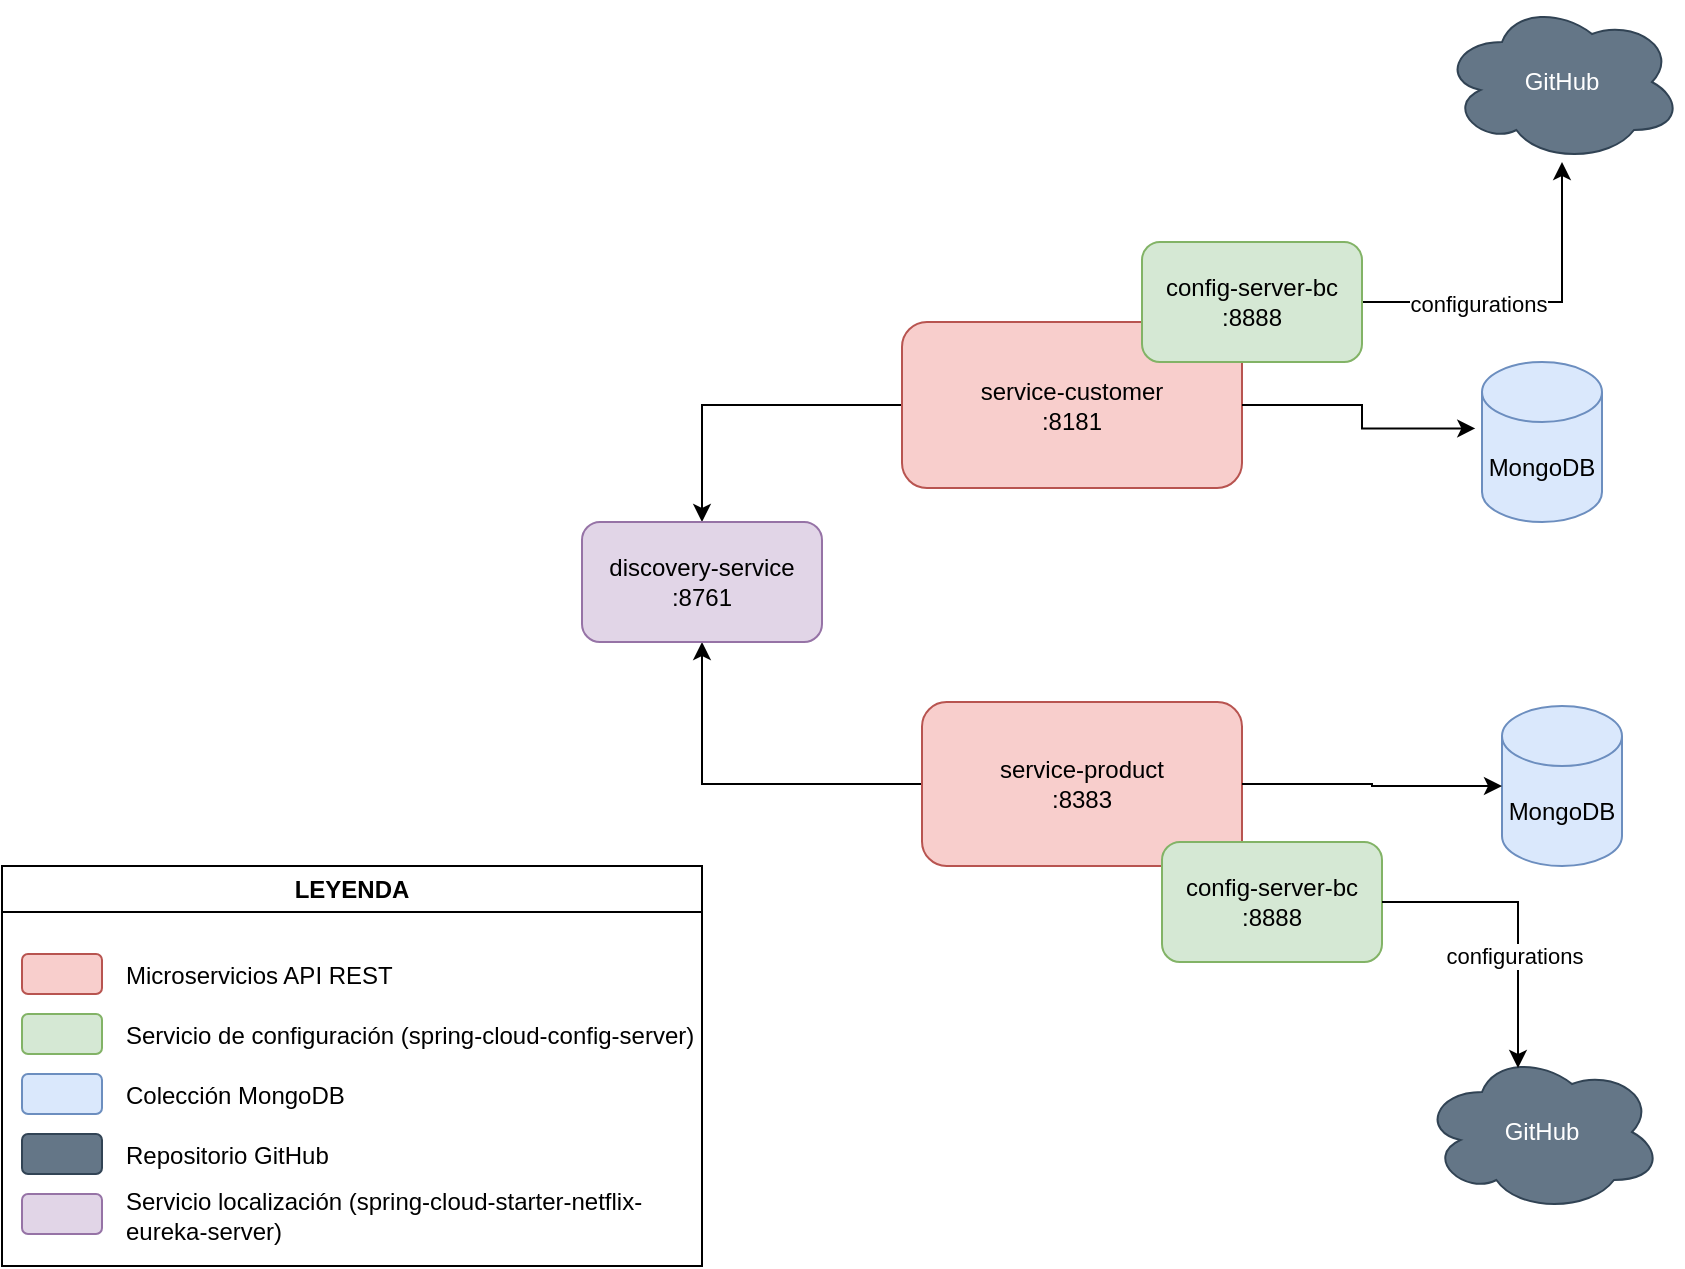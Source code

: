 <mxfile version="26.2.2" pages="3">
  <diagram id="NvjmD33tDzZ0oH_J858b" name="Solution">
    <mxGraphModel dx="2255" dy="840" grid="1" gridSize="10" guides="1" tooltips="1" connect="1" arrows="1" fold="1" page="1" pageScale="1" pageWidth="827" pageHeight="1169" math="0" shadow="0">
      <root>
        <mxCell id="0" />
        <mxCell id="1" parent="0" />
        <mxCell id="EGghJuv-b2jkYaArtv-v-29" style="edgeStyle=orthogonalEdgeStyle;rounded=0;orthogonalLoop=1;jettySize=auto;html=1;entryX=0.5;entryY=0;entryDx=0;entryDy=0;" parent="1" source="EGghJuv-b2jkYaArtv-v-1" target="EGghJuv-b2jkYaArtv-v-25" edge="1">
          <mxGeometry relative="1" as="geometry" />
        </mxCell>
        <mxCell id="EGghJuv-b2jkYaArtv-v-1" value="service-customer&lt;div&gt;:8181&lt;/div&gt;" style="rounded=1;whiteSpace=wrap;html=1;fillColor=#f8cecc;strokeColor=#b85450;" parent="1" vertex="1">
          <mxGeometry x="390" y="180" width="170" height="83" as="geometry" />
        </mxCell>
        <mxCell id="EGghJuv-b2jkYaArtv-v-30" style="edgeStyle=orthogonalEdgeStyle;rounded=0;orthogonalLoop=1;jettySize=auto;html=1;entryX=0.5;entryY=1;entryDx=0;entryDy=0;" parent="1" source="EGghJuv-b2jkYaArtv-v-2" target="EGghJuv-b2jkYaArtv-v-25" edge="1">
          <mxGeometry relative="1" as="geometry" />
        </mxCell>
        <mxCell id="EGghJuv-b2jkYaArtv-v-2" value="service-product&lt;div&gt;:8383&lt;/div&gt;" style="rounded=1;whiteSpace=wrap;html=1;fillColor=#f8cecc;strokeColor=#b85450;" parent="1" vertex="1">
          <mxGeometry x="400" y="370" width="160" height="82" as="geometry" />
        </mxCell>
        <mxCell id="EGghJuv-b2jkYaArtv-v-36" style="edgeStyle=orthogonalEdgeStyle;rounded=0;orthogonalLoop=1;jettySize=auto;html=1;" parent="1" source="EGghJuv-b2jkYaArtv-v-4" target="EGghJuv-b2jkYaArtv-v-10" edge="1">
          <mxGeometry relative="1" as="geometry" />
        </mxCell>
        <mxCell id="EGghJuv-b2jkYaArtv-v-37" value="configurations" style="edgeLabel;html=1;align=center;verticalAlign=middle;resizable=0;points=[];" parent="EGghJuv-b2jkYaArtv-v-36" vertex="1" connectable="0">
          <mxGeometry x="-0.315" y="-1" relative="1" as="geometry">
            <mxPoint as="offset" />
          </mxGeometry>
        </mxCell>
        <mxCell id="EGghJuv-b2jkYaArtv-v-4" value="config-server-bc&lt;div&gt;:8888&lt;/div&gt;" style="rounded=1;whiteSpace=wrap;html=1;fillColor=#d5e8d4;strokeColor=#82b366;" parent="1" vertex="1">
          <mxGeometry x="510" y="140" width="110" height="60" as="geometry" />
        </mxCell>
        <mxCell id="EGghJuv-b2jkYaArtv-v-10" value="GitHub" style="ellipse;shape=cloud;whiteSpace=wrap;html=1;fillColor=#647687;fontColor=#ffffff;strokeColor=#314354;" parent="1" vertex="1">
          <mxGeometry x="660" y="20" width="120" height="80" as="geometry" />
        </mxCell>
        <mxCell id="EGghJuv-b2jkYaArtv-v-25" value="discovery-service&lt;div&gt;:8761&lt;/div&gt;" style="rounded=1;whiteSpace=wrap;html=1;fillColor=#e1d5e7;strokeColor=#9673a6;" parent="1" vertex="1">
          <mxGeometry x="230" y="280" width="120" height="60" as="geometry" />
        </mxCell>
        <mxCell id="EGghJuv-b2jkYaArtv-v-31" value="MongoDB" style="shape=cylinder3;whiteSpace=wrap;html=1;boundedLbl=1;backgroundOutline=1;size=15;fillColor=#dae8fc;strokeColor=#6c8ebf;" parent="1" vertex="1">
          <mxGeometry x="680" y="200" width="60" height="80" as="geometry" />
        </mxCell>
        <mxCell id="EGghJuv-b2jkYaArtv-v-32" style="edgeStyle=orthogonalEdgeStyle;rounded=0;orthogonalLoop=1;jettySize=auto;html=1;entryX=-0.056;entryY=0.415;entryDx=0;entryDy=0;entryPerimeter=0;" parent="1" source="EGghJuv-b2jkYaArtv-v-1" target="EGghJuv-b2jkYaArtv-v-31" edge="1">
          <mxGeometry relative="1" as="geometry" />
        </mxCell>
        <mxCell id="EGghJuv-b2jkYaArtv-v-33" value="MongoDB" style="shape=cylinder3;whiteSpace=wrap;html=1;boundedLbl=1;backgroundOutline=1;size=15;fillColor=#dae8fc;strokeColor=#6c8ebf;" parent="1" vertex="1">
          <mxGeometry x="690" y="372" width="60" height="80" as="geometry" />
        </mxCell>
        <mxCell id="EGghJuv-b2jkYaArtv-v-34" style="edgeStyle=orthogonalEdgeStyle;rounded=0;orthogonalLoop=1;jettySize=auto;html=1;entryX=0;entryY=0.5;entryDx=0;entryDy=0;entryPerimeter=0;" parent="1" source="EGghJuv-b2jkYaArtv-v-2" target="EGghJuv-b2jkYaArtv-v-33" edge="1">
          <mxGeometry relative="1" as="geometry" />
        </mxCell>
        <mxCell id="EGghJuv-b2jkYaArtv-v-35" value="config-server-bc&lt;div&gt;:8888&lt;/div&gt;" style="rounded=1;whiteSpace=wrap;html=1;fillColor=#d5e8d4;strokeColor=#82b366;" parent="1" vertex="1">
          <mxGeometry x="520" y="440" width="110" height="60" as="geometry" />
        </mxCell>
        <mxCell id="EGghJuv-b2jkYaArtv-v-38" value="GitHub" style="ellipse;shape=cloud;whiteSpace=wrap;html=1;fillColor=#647687;fontColor=#ffffff;strokeColor=#314354;" parent="1" vertex="1">
          <mxGeometry x="650" y="545" width="120" height="80" as="geometry" />
        </mxCell>
        <mxCell id="EGghJuv-b2jkYaArtv-v-39" style="edgeStyle=orthogonalEdgeStyle;rounded=0;orthogonalLoop=1;jettySize=auto;html=1;entryX=0.4;entryY=0.1;entryDx=0;entryDy=0;entryPerimeter=0;" parent="1" source="EGghJuv-b2jkYaArtv-v-35" target="EGghJuv-b2jkYaArtv-v-38" edge="1">
          <mxGeometry relative="1" as="geometry" />
        </mxCell>
        <mxCell id="EGghJuv-b2jkYaArtv-v-40" value="configurations" style="edgeLabel;html=1;align=center;verticalAlign=middle;resizable=0;points=[];" parent="EGghJuv-b2jkYaArtv-v-39" vertex="1" connectable="0">
          <mxGeometry x="0.257" y="-2" relative="1" as="geometry">
            <mxPoint as="offset" />
          </mxGeometry>
        </mxCell>
        <mxCell id="EGghJuv-b2jkYaArtv-v-44" value="LEYENDA" style="swimlane;whiteSpace=wrap;html=1;" parent="1" vertex="1">
          <mxGeometry x="-60" y="452" width="350" height="200" as="geometry" />
        </mxCell>
        <mxCell id="EGghJuv-b2jkYaArtv-v-46" value="" style="rounded=1;whiteSpace=wrap;html=1;fillColor=#f8cecc;strokeColor=#b85450;" parent="EGghJuv-b2jkYaArtv-v-44" vertex="1">
          <mxGeometry x="10" y="44" width="40" height="20" as="geometry" />
        </mxCell>
        <mxCell id="EGghJuv-b2jkYaArtv-v-47" value="Microservicios API REST" style="text;html=1;align=left;verticalAlign=middle;whiteSpace=wrap;rounded=0;" parent="EGghJuv-b2jkYaArtv-v-44" vertex="1">
          <mxGeometry x="60" y="40" width="140" height="30" as="geometry" />
        </mxCell>
        <mxCell id="EGghJuv-b2jkYaArtv-v-48" value="" style="rounded=1;whiteSpace=wrap;html=1;fillColor=#d5e8d4;strokeColor=#82b366;" parent="EGghJuv-b2jkYaArtv-v-44" vertex="1">
          <mxGeometry x="10" y="74" width="40" height="20" as="geometry" />
        </mxCell>
        <mxCell id="EGghJuv-b2jkYaArtv-v-49" value="Servicio de configuración (spring-cloud-config-server)" style="text;html=1;align=left;verticalAlign=middle;whiteSpace=wrap;rounded=0;" parent="EGghJuv-b2jkYaArtv-v-44" vertex="1">
          <mxGeometry x="60" y="70" width="290" height="30" as="geometry" />
        </mxCell>
        <mxCell id="EGghJuv-b2jkYaArtv-v-53" value="" style="rounded=1;whiteSpace=wrap;html=1;fillColor=#dae8fc;strokeColor=#6c8ebf;" parent="EGghJuv-b2jkYaArtv-v-44" vertex="1">
          <mxGeometry x="10" y="104" width="40" height="20" as="geometry" />
        </mxCell>
        <mxCell id="EGghJuv-b2jkYaArtv-v-54" value="Colección MongoDB" style="text;html=1;align=left;verticalAlign=middle;whiteSpace=wrap;rounded=0;" parent="EGghJuv-b2jkYaArtv-v-44" vertex="1">
          <mxGeometry x="60" y="100" width="140" height="30" as="geometry" />
        </mxCell>
        <mxCell id="EGghJuv-b2jkYaArtv-v-58" value="" style="rounded=1;whiteSpace=wrap;html=1;fillColor=#647687;strokeColor=#314354;fontColor=#ffffff;" parent="EGghJuv-b2jkYaArtv-v-44" vertex="1">
          <mxGeometry x="10" y="134" width="40" height="20" as="geometry" />
        </mxCell>
        <mxCell id="EGghJuv-b2jkYaArtv-v-59" value="Repositorio GitHub" style="text;html=1;align=left;verticalAlign=middle;whiteSpace=wrap;rounded=0;" parent="EGghJuv-b2jkYaArtv-v-44" vertex="1">
          <mxGeometry x="60" y="130" width="140" height="30" as="geometry" />
        </mxCell>
        <mxCell id="EGghJuv-b2jkYaArtv-v-60" value="" style="rounded=1;whiteSpace=wrap;html=1;fillColor=#e1d5e7;strokeColor=#9673a6;" parent="EGghJuv-b2jkYaArtv-v-44" vertex="1">
          <mxGeometry x="10" y="164" width="40" height="20" as="geometry" />
        </mxCell>
        <mxCell id="EGghJuv-b2jkYaArtv-v-61" value="Servicio localización (spring-cloud-starter-netflix-eureka-server)" style="text;html=1;align=left;verticalAlign=middle;whiteSpace=wrap;rounded=0;" parent="EGghJuv-b2jkYaArtv-v-44" vertex="1">
          <mxGeometry x="60" y="160" width="290" height="30" as="geometry" />
        </mxCell>
      </root>
    </mxGraphModel>
  </diagram>
  <diagram id="J6Zt1OZbu22toseDx72a" name="service-customer">
    <mxGraphModel dx="1142" dy="672" grid="1" gridSize="10" guides="1" tooltips="1" connect="1" arrows="1" fold="1" page="1" pageScale="1" pageWidth="827" pageHeight="1169" math="0" shadow="0">
      <root>
        <mxCell id="0" />
        <mxCell id="1" parent="0" />
        <mxCell id="7jKar9Oq4WMOaTZj31np-1" value="Api" style="shape=umlLifeline;perimeter=lifelinePerimeter;whiteSpace=wrap;html=1;container=1;dropTarget=0;collapsible=0;recursiveResize=0;outlineConnect=0;portConstraint=eastwest;newEdgeStyle={&quot;curved&quot;:0,&quot;rounded&quot;:0};" vertex="1" parent="1">
          <mxGeometry x="240" y="40" width="100" height="1070" as="geometry" />
        </mxCell>
        <mxCell id="7jKar9Oq4WMOaTZj31np-12" value="" style="html=1;points=[[0,0,0,0,5],[0,1,0,0,-5],[1,0,0,0,5],[1,1,0,0,-5]];perimeter=orthogonalPerimeter;outlineConnect=0;targetShapes=umlLifeline;portConstraint=eastwest;newEdgeStyle={&quot;curved&quot;:0,&quot;rounded&quot;:0};" vertex="1" parent="7jKar9Oq4WMOaTZj31np-1">
          <mxGeometry x="45" y="70" width="10" height="170" as="geometry" />
        </mxCell>
        <mxCell id="7jKar9Oq4WMOaTZj31np-57" value="" style="html=1;points=[[0,0,0,0,5],[0,1,0,0,-5],[1,0,0,0,5],[1,1,0,0,-5]];perimeter=orthogonalPerimeter;outlineConnect=0;targetShapes=umlLifeline;portConstraint=eastwest;newEdgeStyle={&quot;curved&quot;:0,&quot;rounded&quot;:0};" vertex="1" parent="7jKar9Oq4WMOaTZj31np-1">
          <mxGeometry x="45" y="260" width="10" height="130" as="geometry" />
        </mxCell>
        <mxCell id="7jKar9Oq4WMOaTZj31np-60" value="" style="html=1;points=[[0,0,0,0,5],[0,1,0,0,-5],[1,0,0,0,5],[1,1,0,0,-5]];perimeter=orthogonalPerimeter;outlineConnect=0;targetShapes=umlLifeline;portConstraint=eastwest;newEdgeStyle={&quot;curved&quot;:0,&quot;rounded&quot;:0};" vertex="1" parent="7jKar9Oq4WMOaTZj31np-1">
          <mxGeometry x="45" y="430" width="10" height="220" as="geometry" />
        </mxCell>
        <mxCell id="7jKar9Oq4WMOaTZj31np-87" value="" style="html=1;points=[[0,0,0,0,5],[0,1,0,0,-5],[1,0,0,0,5],[1,1,0,0,-5]];perimeter=orthogonalPerimeter;outlineConnect=0;targetShapes=umlLifeline;portConstraint=eastwest;newEdgeStyle={&quot;curved&quot;:0,&quot;rounded&quot;:0};" vertex="1" parent="7jKar9Oq4WMOaTZj31np-1">
          <mxGeometry x="45" y="700" width="10" height="220" as="geometry" />
        </mxCell>
        <mxCell id="7jKar9Oq4WMOaTZj31np-2" value="Data Base" style="shape=umlLifeline;perimeter=lifelinePerimeter;whiteSpace=wrap;html=1;container=1;dropTarget=0;collapsible=0;recursiveResize=0;outlineConnect=0;portConstraint=eastwest;newEdgeStyle={&quot;curved&quot;:0,&quot;rounded&quot;:0};" vertex="1" parent="1">
          <mxGeometry x="663" y="40" width="100" height="1070" as="geometry" />
        </mxCell>
        <mxCell id="7jKar9Oq4WMOaTZj31np-3" value="Repository" style="shape=umlLifeline;perimeter=lifelinePerimeter;whiteSpace=wrap;html=1;container=1;dropTarget=0;collapsible=0;recursiveResize=0;outlineConnect=0;portConstraint=eastwest;newEdgeStyle={&quot;curved&quot;:0,&quot;rounded&quot;:0};" vertex="1" parent="1">
          <mxGeometry x="530" y="40" width="100" height="1070" as="geometry" />
        </mxCell>
        <mxCell id="7jKar9Oq4WMOaTZj31np-20" value="" style="html=1;points=[[0,0,0,0,5],[0,1,0,0,-5],[1,0,0,0,5],[1,1,0,0,-5]];perimeter=orthogonalPerimeter;outlineConnect=0;targetShapes=umlLifeline;portConstraint=eastwest;newEdgeStyle={&quot;curved&quot;:0,&quot;rounded&quot;:0};" vertex="1" parent="7jKar9Oq4WMOaTZj31np-3">
          <mxGeometry x="45" y="70" width="10" height="170" as="geometry" />
        </mxCell>
        <mxCell id="7jKar9Oq4WMOaTZj31np-59" value="" style="html=1;points=[[0,0,0,0,5],[0,1,0,0,-5],[1,0,0,0,5],[1,1,0,0,-5]];perimeter=orthogonalPerimeter;outlineConnect=0;targetShapes=umlLifeline;portConstraint=eastwest;newEdgeStyle={&quot;curved&quot;:0,&quot;rounded&quot;:0};" vertex="1" parent="7jKar9Oq4WMOaTZj31np-3">
          <mxGeometry x="45" y="260" width="10" height="130" as="geometry" />
        </mxCell>
        <mxCell id="7jKar9Oq4WMOaTZj31np-62" value="" style="html=1;points=[[0,0,0,0,5],[0,1,0,0,-5],[1,0,0,0,5],[1,1,0,0,-5]];perimeter=orthogonalPerimeter;outlineConnect=0;targetShapes=umlLifeline;portConstraint=eastwest;newEdgeStyle={&quot;curved&quot;:0,&quot;rounded&quot;:0};" vertex="1" parent="7jKar9Oq4WMOaTZj31np-3">
          <mxGeometry x="45" y="430" width="10" height="220" as="geometry" />
        </mxCell>
        <mxCell id="7jKar9Oq4WMOaTZj31np-89" value="" style="html=1;points=[[0,0,0,0,5],[0,1,0,0,-5],[1,0,0,0,5],[1,1,0,0,-5]];perimeter=orthogonalPerimeter;outlineConnect=0;targetShapes=umlLifeline;portConstraint=eastwest;newEdgeStyle={&quot;curved&quot;:0,&quot;rounded&quot;:0};" vertex="1" parent="7jKar9Oq4WMOaTZj31np-3">
          <mxGeometry x="45" y="700" width="10" height="220" as="geometry" />
        </mxCell>
        <mxCell id="7jKar9Oq4WMOaTZj31np-4" value="Service" style="shape=umlLifeline;perimeter=lifelinePerimeter;whiteSpace=wrap;html=1;container=1;dropTarget=0;collapsible=0;recursiveResize=0;outlineConnect=0;portConstraint=eastwest;newEdgeStyle={&quot;curved&quot;:0,&quot;rounded&quot;:0};" vertex="1" parent="1">
          <mxGeometry x="390" y="40" width="100" height="1070" as="geometry" />
        </mxCell>
        <mxCell id="7jKar9Oq4WMOaTZj31np-18" value="" style="html=1;points=[[0,0,0,0,5],[0,1,0,0,-5],[1,0,0,0,5],[1,1,0,0,-5]];perimeter=orthogonalPerimeter;outlineConnect=0;targetShapes=umlLifeline;portConstraint=eastwest;newEdgeStyle={&quot;curved&quot;:0,&quot;rounded&quot;:0};" vertex="1" parent="7jKar9Oq4WMOaTZj31np-4">
          <mxGeometry x="45" y="70" width="10" height="170" as="geometry" />
        </mxCell>
        <mxCell id="7jKar9Oq4WMOaTZj31np-58" value="" style="html=1;points=[[0,0,0,0,5],[0,1,0,0,-5],[1,0,0,0,5],[1,1,0,0,-5]];perimeter=orthogonalPerimeter;outlineConnect=0;targetShapes=umlLifeline;portConstraint=eastwest;newEdgeStyle={&quot;curved&quot;:0,&quot;rounded&quot;:0};" vertex="1" parent="7jKar9Oq4WMOaTZj31np-4">
          <mxGeometry x="45" y="260" width="10" height="130" as="geometry" />
        </mxCell>
        <mxCell id="7jKar9Oq4WMOaTZj31np-61" value="" style="html=1;points=[[0,0,0,0,5],[0,1,0,0,-5],[1,0,0,0,5],[1,1,0,0,-5]];perimeter=orthogonalPerimeter;outlineConnect=0;targetShapes=umlLifeline;portConstraint=eastwest;newEdgeStyle={&quot;curved&quot;:0,&quot;rounded&quot;:0};" vertex="1" parent="7jKar9Oq4WMOaTZj31np-4">
          <mxGeometry x="45" y="430" width="10" height="220" as="geometry" />
        </mxCell>
        <mxCell id="7jKar9Oq4WMOaTZj31np-65" style="edgeStyle=orthogonalEdgeStyle;rounded=0;orthogonalLoop=1;jettySize=auto;html=1;curved=0;" edge="1" parent="7jKar9Oq4WMOaTZj31np-4" source="7jKar9Oq4WMOaTZj31np-61" target="7jKar9Oq4WMOaTZj31np-61">
          <mxGeometry relative="1" as="geometry">
            <Array as="points">
              <mxPoint x="10" y="540" />
            </Array>
          </mxGeometry>
        </mxCell>
        <mxCell id="7jKar9Oq4WMOaTZj31np-88" value="" style="html=1;points=[[0,0,0,0,5],[0,1,0,0,-5],[1,0,0,0,5],[1,1,0,0,-5]];perimeter=orthogonalPerimeter;outlineConnect=0;targetShapes=umlLifeline;portConstraint=eastwest;newEdgeStyle={&quot;curved&quot;:0,&quot;rounded&quot;:0};" vertex="1" parent="7jKar9Oq4WMOaTZj31np-4">
          <mxGeometry x="45" y="700" width="10" height="220" as="geometry" />
        </mxCell>
        <mxCell id="7jKar9Oq4WMOaTZj31np-10" value="ApiClient" style="shape=umlLifeline;perimeter=lifelinePerimeter;whiteSpace=wrap;html=1;container=1;dropTarget=0;collapsible=0;recursiveResize=0;outlineConnect=0;portConstraint=eastwest;newEdgeStyle={&quot;curved&quot;:0,&quot;rounded&quot;:0};" vertex="1" parent="1">
          <mxGeometry x="80" y="40" width="100" height="1070" as="geometry" />
        </mxCell>
        <mxCell id="7jKar9Oq4WMOaTZj31np-13" value="POST:&amp;nbsp;&lt;span style=&quot;background-color: light-dark(#ffffff, var(--ge-dark-color, #121212)); color: light-dark(rgb(0, 0, 0), rgb(255, 255, 255));&quot;&gt;api/customers&lt;/span&gt;" style="html=1;verticalAlign=bottom;startArrow=oval;endArrow=block;startSize=8;curved=0;rounded=0;entryX=0;entryY=0;entryDx=0;entryDy=5;" edge="1" target="7jKar9Oq4WMOaTZj31np-12" parent="1">
          <mxGeometry x="-0.001" relative="1" as="geometry">
            <mxPoint x="130" y="115" as="sourcePoint" />
            <mxPoint as="offset" />
          </mxGeometry>
        </mxCell>
        <mxCell id="7jKar9Oq4WMOaTZj31np-14" value="&lt;font style=&quot;font-size: 10px;&quot;&gt;- customerRequest&lt;/font&gt;" style="text;strokeColor=none;fillColor=none;align=left;verticalAlign=top;spacingLeft=4;spacingRight=4;overflow=hidden;rotatable=0;points=[[0,0.5],[1,0.5]];portConstraint=eastwest;whiteSpace=wrap;html=1;" vertex="1" parent="1">
          <mxGeometry x="150" y="116" width="99" height="28" as="geometry" />
        </mxCell>
        <mxCell id="7jKar9Oq4WMOaTZj31np-17" value="createCustomer" style="html=1;verticalAlign=bottom;endArrow=block;curved=0;rounded=0;" edge="1" parent="1" target="7jKar9Oq4WMOaTZj31np-18">
          <mxGeometry width="80" relative="1" as="geometry">
            <mxPoint x="300" y="129.68" as="sourcePoint" />
            <mxPoint x="380" y="129.68" as="targetPoint" />
          </mxGeometry>
        </mxCell>
        <mxCell id="7jKar9Oq4WMOaTZj31np-19" value="&lt;font style=&quot;font-size: 10px;&quot;&gt;- customerRequest&lt;/font&gt;" style="text;strokeColor=none;fillColor=none;align=left;verticalAlign=top;spacingLeft=4;spacingRight=4;overflow=hidden;rotatable=0;points=[[0,0.5],[1,0.5]];portConstraint=eastwest;whiteSpace=wrap;html=1;" vertex="1" parent="1">
          <mxGeometry x="314.5" y="126" width="99" height="28" as="geometry" />
        </mxCell>
        <mxCell id="7jKar9Oq4WMOaTZj31np-21" value="save" style="html=1;verticalAlign=bottom;endArrow=block;curved=0;rounded=0;" edge="1" parent="1">
          <mxGeometry width="80" relative="1" as="geometry">
            <mxPoint x="450" y="139.68" as="sourcePoint" />
            <mxPoint x="570" y="140" as="targetPoint" />
          </mxGeometry>
        </mxCell>
        <mxCell id="7jKar9Oq4WMOaTZj31np-22" value="save" style="html=1;verticalAlign=bottom;endArrow=block;curved=0;rounded=0;" edge="1" parent="1">
          <mxGeometry width="80" relative="1" as="geometry">
            <mxPoint x="589" y="144" as="sourcePoint" />
            <mxPoint x="709" y="144.32" as="targetPoint" />
          </mxGeometry>
        </mxCell>
        <mxCell id="7jKar9Oq4WMOaTZj31np-29" value="Success (200)" style="html=1;verticalAlign=bottom;endArrow=open;dashed=1;endSize=8;curved=0;rounded=0;" edge="1" parent="1">
          <mxGeometry relative="1" as="geometry">
            <mxPoint x="712.5" y="180.0" as="sourcePoint" />
            <mxPoint x="129.944" y="180.0" as="targetPoint" />
          </mxGeometry>
        </mxCell>
        <mxCell id="7jKar9Oq4WMOaTZj31np-32" value="Error (404)" style="html=1;verticalAlign=bottom;endArrow=open;dashed=1;endSize=8;curved=0;rounded=0;" edge="1" parent="1">
          <mxGeometry relative="1" as="geometry">
            <mxPoint x="712.56" y="230.0" as="sourcePoint" />
            <mxPoint x="130.004" y="230.0" as="targetPoint" />
          </mxGeometry>
        </mxCell>
        <mxCell id="7jKar9Oq4WMOaTZj31np-34" value="GET: api/customers" style="html=1;verticalAlign=bottom;startArrow=oval;endArrow=block;startSize=8;curved=0;rounded=0;entryX=0;entryY=0;entryDx=0;entryDy=5;" edge="1" parent="1">
          <mxGeometry x="-0.001" relative="1" as="geometry">
            <mxPoint x="130" y="340" as="sourcePoint" />
            <mxPoint x="285" y="340" as="targetPoint" />
            <mxPoint as="offset" />
          </mxGeometry>
        </mxCell>
        <mxCell id="7jKar9Oq4WMOaTZj31np-36" value="getCustomers" style="html=1;verticalAlign=bottom;endArrow=block;curved=0;rounded=0;" edge="1" parent="1">
          <mxGeometry width="80" relative="1" as="geometry">
            <mxPoint x="300" y="354.68" as="sourcePoint" />
            <mxPoint x="435" y="355" as="targetPoint" />
          </mxGeometry>
        </mxCell>
        <mxCell id="7jKar9Oq4WMOaTZj31np-37" value="&lt;font style=&quot;font-size: 10px;&quot;&gt;- customerRequest&lt;/font&gt;" style="text;strokeColor=none;fillColor=none;align=left;verticalAlign=top;spacingLeft=4;spacingRight=4;overflow=hidden;rotatable=0;points=[[0,0.5],[1,0.5]];portConstraint=eastwest;whiteSpace=wrap;html=1;" vertex="1" parent="1">
          <mxGeometry x="314.5" y="351" width="99" height="28" as="geometry" />
        </mxCell>
        <mxCell id="7jKar9Oq4WMOaTZj31np-38" value="findAll" style="html=1;verticalAlign=bottom;endArrow=block;curved=0;rounded=0;" edge="1" parent="1">
          <mxGeometry width="80" relative="1" as="geometry">
            <mxPoint x="450" y="364.68" as="sourcePoint" />
            <mxPoint x="570" y="365" as="targetPoint" />
          </mxGeometry>
        </mxCell>
        <mxCell id="7jKar9Oq4WMOaTZj31np-39" value="findAll" style="html=1;verticalAlign=bottom;endArrow=block;curved=0;rounded=0;" edge="1" parent="1">
          <mxGeometry width="80" relative="1" as="geometry">
            <mxPoint x="589" y="369" as="sourcePoint" />
            <mxPoint x="709" y="369.32" as="targetPoint" />
          </mxGeometry>
        </mxCell>
        <mxCell id="7jKar9Oq4WMOaTZj31np-40" value="&lt;font style=&quot;font-size: 10px;&quot;&gt;- customer (active)&lt;/font&gt;" style="text;strokeColor=none;fillColor=none;align=left;verticalAlign=top;spacingLeft=4;spacingRight=4;overflow=hidden;rotatable=0;points=[[0,0.5],[1,0.5]];portConstraint=eastwest;whiteSpace=wrap;html=1;" vertex="1" parent="1">
          <mxGeometry x="460" y="136" width="99" height="28" as="geometry" />
        </mxCell>
        <mxCell id="7jKar9Oq4WMOaTZj31np-41" value="&lt;font style=&quot;font-size: 10px;&quot;&gt;- customer&lt;/font&gt;" style="text;strokeColor=none;fillColor=none;align=left;verticalAlign=top;spacingLeft=4;spacingRight=4;overflow=hidden;rotatable=0;points=[[0,0.5],[1,0.5]];portConstraint=eastwest;whiteSpace=wrap;html=1;" vertex="1" parent="1">
          <mxGeometry x="610" y="136" width="99" height="28" as="geometry" />
        </mxCell>
        <mxCell id="7jKar9Oq4WMOaTZj31np-42" value="Success (200)" style="html=1;verticalAlign=bottom;endArrow=open;dashed=1;endSize=8;curved=0;rounded=0;" edge="1" parent="1">
          <mxGeometry relative="1" as="geometry">
            <mxPoint x="708.94" y="400.0" as="sourcePoint" />
            <mxPoint x="126.384" y="400.0" as="targetPoint" />
          </mxGeometry>
        </mxCell>
        <mxCell id="7jKar9Oq4WMOaTZj31np-44" value="PUT: api/customers/{customerId}" style="html=1;verticalAlign=bottom;startArrow=oval;endArrow=block;startSize=8;curved=0;rounded=0;entryX=0;entryY=0;entryDx=0;entryDy=5;" edge="1" parent="1">
          <mxGeometry x="-0.001" relative="1" as="geometry">
            <mxPoint x="130" y="510" as="sourcePoint" />
            <mxPoint x="285" y="510" as="targetPoint" />
            <mxPoint as="offset" />
          </mxGeometry>
        </mxCell>
        <mxCell id="7jKar9Oq4WMOaTZj31np-45" value="updateCustomer" style="html=1;verticalAlign=bottom;endArrow=block;curved=0;rounded=0;" edge="1" parent="1">
          <mxGeometry width="80" relative="1" as="geometry">
            <mxPoint x="300" y="524.68" as="sourcePoint" />
            <mxPoint x="435" y="525" as="targetPoint" />
          </mxGeometry>
        </mxCell>
        <mxCell id="7jKar9Oq4WMOaTZj31np-46" value="&lt;font style=&quot;font-size: 10px;&quot;&gt;- customerRequest&lt;/font&gt;&lt;div&gt;&lt;font style=&quot;font-size: 10px;&quot;&gt;- customerId&lt;/font&gt;&lt;/div&gt;" style="text;strokeColor=none;fillColor=none;align=left;verticalAlign=top;spacingLeft=4;spacingRight=4;overflow=hidden;rotatable=0;points=[[0,0.5],[1,0.5]];portConstraint=eastwest;whiteSpace=wrap;html=1;" vertex="1" parent="1">
          <mxGeometry x="314.5" y="521" width="99" height="39" as="geometry" />
        </mxCell>
        <mxCell id="7jKar9Oq4WMOaTZj31np-47" value="findById" style="html=1;verticalAlign=bottom;endArrow=block;curved=0;rounded=0;" edge="1" parent="1">
          <mxGeometry width="80" relative="1" as="geometry">
            <mxPoint x="450" y="534.68" as="sourcePoint" />
            <mxPoint x="570" y="535" as="targetPoint" />
          </mxGeometry>
        </mxCell>
        <mxCell id="7jKar9Oq4WMOaTZj31np-48" value="findById" style="html=1;verticalAlign=bottom;endArrow=block;curved=0;rounded=0;" edge="1" parent="1">
          <mxGeometry width="80" relative="1" as="geometry">
            <mxPoint x="589" y="539" as="sourcePoint" />
            <mxPoint x="709" y="539.32" as="targetPoint" />
          </mxGeometry>
        </mxCell>
        <mxCell id="7jKar9Oq4WMOaTZj31np-49" value="Success (200)" style="html=1;verticalAlign=bottom;endArrow=open;dashed=1;endSize=8;curved=0;rounded=0;" edge="1" parent="1">
          <mxGeometry relative="1" as="geometry">
            <mxPoint x="709.56" y="642.0" as="sourcePoint" />
            <mxPoint x="127.004" y="642.0" as="targetPoint" />
          </mxGeometry>
        </mxCell>
        <mxCell id="7jKar9Oq4WMOaTZj31np-50" value="&lt;font style=&quot;font-size: 10px;&quot;&gt;- customerRequest&lt;/font&gt;&lt;div&gt;&lt;font style=&quot;font-size: 10px;&quot;&gt;- customerId&lt;/font&gt;&lt;/div&gt;" style="text;strokeColor=none;fillColor=none;align=left;verticalAlign=top;spacingLeft=4;spacingRight=4;overflow=hidden;rotatable=0;points=[[0,0.5],[1,0.5]];portConstraint=eastwest;whiteSpace=wrap;html=1;" vertex="1" parent="1">
          <mxGeometry x="150" y="510" width="99" height="40" as="geometry" />
        </mxCell>
        <mxCell id="7jKar9Oq4WMOaTZj31np-51" value="&lt;div&gt;&lt;font style=&quot;font-size: 10px;&quot;&gt;- customerId&lt;/font&gt;&lt;/div&gt;" style="text;strokeColor=none;fillColor=none;align=left;verticalAlign=top;spacingLeft=4;spacingRight=4;overflow=hidden;rotatable=0;points=[[0,0.5],[1,0.5]];portConstraint=eastwest;whiteSpace=wrap;html=1;" vertex="1" parent="1">
          <mxGeometry x="460" y="530" width="99" height="30" as="geometry" />
        </mxCell>
        <mxCell id="7jKar9Oq4WMOaTZj31np-53" value="success" style="html=1;verticalAlign=bottom;endArrow=open;dashed=1;endSize=8;curved=0;rounded=0;" edge="1" parent="1" source="7jKar9Oq4WMOaTZj31np-2">
          <mxGeometry relative="1" as="geometry">
            <mxPoint x="663" y="572" as="sourcePoint" />
            <mxPoint x="583" y="572" as="targetPoint" />
          </mxGeometry>
        </mxCell>
        <mxCell id="7jKar9Oq4WMOaTZj31np-54" value="success" style="html=1;verticalAlign=bottom;endArrow=open;dashed=1;endSize=8;curved=0;rounded=0;" edge="1" parent="1">
          <mxGeometry relative="1" as="geometry">
            <mxPoint x="574.5" y="570" as="sourcePoint" />
            <mxPoint x="444.5" y="570" as="targetPoint" />
          </mxGeometry>
        </mxCell>
        <mxCell id="7jKar9Oq4WMOaTZj31np-66" value="save" style="html=1;verticalAlign=bottom;endArrow=block;curved=0;rounded=0;" edge="1" parent="1">
          <mxGeometry width="80" relative="1" as="geometry">
            <mxPoint x="449.5" y="600.0" as="sourcePoint" />
            <mxPoint x="569.5" y="600.32" as="targetPoint" />
          </mxGeometry>
        </mxCell>
        <mxCell id="7jKar9Oq4WMOaTZj31np-67" value="&lt;div&gt;&lt;font style=&quot;font-size: 10px;&quot;&gt;- customer&lt;/font&gt;&lt;/div&gt;" style="text;strokeColor=none;fillColor=none;align=left;verticalAlign=top;spacingLeft=4;spacingRight=4;overflow=hidden;rotatable=0;points=[[0,0.5],[1,0.5]];portConstraint=eastwest;whiteSpace=wrap;html=1;" vertex="1" parent="1">
          <mxGeometry x="450" y="600" width="99" height="30" as="geometry" />
        </mxCell>
        <mxCell id="7jKar9Oq4WMOaTZj31np-68" value="save" style="html=1;verticalAlign=bottom;endArrow=block;curved=0;rounded=0;" edge="1" parent="1">
          <mxGeometry width="80" relative="1" as="geometry">
            <mxPoint x="589" y="610.0" as="sourcePoint" />
            <mxPoint x="709" y="610.32" as="targetPoint" />
          </mxGeometry>
        </mxCell>
        <mxCell id="7jKar9Oq4WMOaTZj31np-71" value="Error(404)" style="html=1;verticalAlign=bottom;endArrow=open;dashed=1;endSize=8;curved=0;rounded=0;" edge="1" parent="1">
          <mxGeometry relative="1" as="geometry">
            <mxPoint x="709" y="680.0" as="sourcePoint" />
            <mxPoint x="126.444" y="680.0" as="targetPoint" />
          </mxGeometry>
        </mxCell>
        <mxCell id="7jKar9Oq4WMOaTZj31np-72" style="edgeStyle=orthogonalEdgeStyle;rounded=0;orthogonalLoop=1;jettySize=auto;html=1;curved=0;" edge="1" parent="1">
          <mxGeometry relative="1" as="geometry">
            <mxPoint x="435" y="830" as="sourcePoint" />
            <mxPoint x="435" y="850" as="targetPoint" />
            <Array as="points">
              <mxPoint x="400" y="840" />
            </Array>
          </mxGeometry>
        </mxCell>
        <mxCell id="7jKar9Oq4WMOaTZj31np-73" value="PUT: api/customers/{customerId}" style="html=1;verticalAlign=bottom;startArrow=oval;endArrow=block;startSize=8;curved=0;rounded=0;entryX=0;entryY=0;entryDx=0;entryDy=5;" edge="1" parent="1">
          <mxGeometry x="-0.001" relative="1" as="geometry">
            <mxPoint x="130" y="770" as="sourcePoint" />
            <mxPoint x="285" y="770" as="targetPoint" />
            <mxPoint as="offset" />
          </mxGeometry>
        </mxCell>
        <mxCell id="7jKar9Oq4WMOaTZj31np-74" value="deleteCustomer" style="html=1;verticalAlign=bottom;endArrow=block;curved=0;rounded=0;" edge="1" parent="1">
          <mxGeometry width="80" relative="1" as="geometry">
            <mxPoint x="300" y="784.68" as="sourcePoint" />
            <mxPoint x="435" y="785" as="targetPoint" />
          </mxGeometry>
        </mxCell>
        <mxCell id="7jKar9Oq4WMOaTZj31np-75" value="&lt;div&gt;&lt;font style=&quot;font-size: 10px;&quot;&gt;- customerId&lt;/font&gt;&lt;/div&gt;" style="text;strokeColor=none;fillColor=none;align=left;verticalAlign=top;spacingLeft=4;spacingRight=4;overflow=hidden;rotatable=0;points=[[0,0.5],[1,0.5]];portConstraint=eastwest;whiteSpace=wrap;html=1;" vertex="1" parent="1">
          <mxGeometry x="314.5" y="781" width="99" height="39" as="geometry" />
        </mxCell>
        <mxCell id="7jKar9Oq4WMOaTZj31np-76" value="findById" style="html=1;verticalAlign=bottom;endArrow=block;curved=0;rounded=0;" edge="1" parent="1">
          <mxGeometry width="80" relative="1" as="geometry">
            <mxPoint x="450" y="794.68" as="sourcePoint" />
            <mxPoint x="570" y="795" as="targetPoint" />
          </mxGeometry>
        </mxCell>
        <mxCell id="7jKar9Oq4WMOaTZj31np-77" value="findById" style="html=1;verticalAlign=bottom;endArrow=block;curved=0;rounded=0;" edge="1" parent="1">
          <mxGeometry width="80" relative="1" as="geometry">
            <mxPoint x="589" y="799" as="sourcePoint" />
            <mxPoint x="709" y="799.32" as="targetPoint" />
          </mxGeometry>
        </mxCell>
        <mxCell id="7jKar9Oq4WMOaTZj31np-78" value="Success (200)" style="html=1;verticalAlign=bottom;endArrow=open;dashed=1;endSize=8;curved=0;rounded=0;" edge="1" parent="1">
          <mxGeometry relative="1" as="geometry">
            <mxPoint x="709.56" y="902.0" as="sourcePoint" />
            <mxPoint x="127.004" y="902.0" as="targetPoint" />
          </mxGeometry>
        </mxCell>
        <mxCell id="7jKar9Oq4WMOaTZj31np-79" value="&lt;div&gt;&lt;font style=&quot;font-size: 10px;&quot;&gt;- customerId&lt;/font&gt;&lt;/div&gt;" style="text;strokeColor=none;fillColor=none;align=left;verticalAlign=top;spacingLeft=4;spacingRight=4;overflow=hidden;rotatable=0;points=[[0,0.5],[1,0.5]];portConstraint=eastwest;whiteSpace=wrap;html=1;" vertex="1" parent="1">
          <mxGeometry x="150" y="770" width="99" height="40" as="geometry" />
        </mxCell>
        <mxCell id="7jKar9Oq4WMOaTZj31np-80" value="&lt;div&gt;&lt;font style=&quot;font-size: 10px;&quot;&gt;- customerId&lt;/font&gt;&lt;/div&gt;" style="text;strokeColor=none;fillColor=none;align=left;verticalAlign=top;spacingLeft=4;spacingRight=4;overflow=hidden;rotatable=0;points=[[0,0.5],[1,0.5]];portConstraint=eastwest;whiteSpace=wrap;html=1;" vertex="1" parent="1">
          <mxGeometry x="460" y="790" width="99" height="30" as="geometry" />
        </mxCell>
        <mxCell id="7jKar9Oq4WMOaTZj31np-81" value="success" style="html=1;verticalAlign=bottom;endArrow=open;dashed=1;endSize=8;curved=0;rounded=0;" edge="1" parent="1">
          <mxGeometry relative="1" as="geometry">
            <mxPoint x="713" y="832" as="sourcePoint" />
            <mxPoint x="583" y="832" as="targetPoint" />
          </mxGeometry>
        </mxCell>
        <mxCell id="7jKar9Oq4WMOaTZj31np-82" value="success" style="html=1;verticalAlign=bottom;endArrow=open;dashed=1;endSize=8;curved=0;rounded=0;" edge="1" parent="1">
          <mxGeometry relative="1" as="geometry">
            <mxPoint x="574.5" y="830" as="sourcePoint" />
            <mxPoint x="444.5" y="830" as="targetPoint" />
          </mxGeometry>
        </mxCell>
        <mxCell id="7jKar9Oq4WMOaTZj31np-83" value="save" style="html=1;verticalAlign=bottom;endArrow=block;curved=0;rounded=0;" edge="1" parent="1">
          <mxGeometry width="80" relative="1" as="geometry">
            <mxPoint x="449.5" y="860.0" as="sourcePoint" />
            <mxPoint x="569.5" y="860.32" as="targetPoint" />
          </mxGeometry>
        </mxCell>
        <mxCell id="7jKar9Oq4WMOaTZj31np-84" value="&lt;div&gt;&lt;font style=&quot;font-size: 10px;&quot;&gt;- customer&amp;nbsp; (inactive)&lt;/font&gt;&lt;/div&gt;" style="text;strokeColor=none;fillColor=none;align=left;verticalAlign=top;spacingLeft=4;spacingRight=4;overflow=hidden;rotatable=0;points=[[0,0.5],[1,0.5]];portConstraint=eastwest;whiteSpace=wrap;html=1;" vertex="1" parent="1">
          <mxGeometry x="450" y="860" width="120" height="30" as="geometry" />
        </mxCell>
        <mxCell id="7jKar9Oq4WMOaTZj31np-85" value="save" style="html=1;verticalAlign=bottom;endArrow=block;curved=0;rounded=0;" edge="1" parent="1">
          <mxGeometry width="80" relative="1" as="geometry">
            <mxPoint x="589" y="870.0" as="sourcePoint" />
            <mxPoint x="709" y="870.32" as="targetPoint" />
          </mxGeometry>
        </mxCell>
        <mxCell id="7jKar9Oq4WMOaTZj31np-86" value="Error(404)" style="html=1;verticalAlign=bottom;endArrow=open;dashed=1;endSize=8;curved=0;rounded=0;" edge="1" parent="1">
          <mxGeometry relative="1" as="geometry">
            <mxPoint x="709" y="940.0" as="sourcePoint" />
            <mxPoint x="126.444" y="940.0" as="targetPoint" />
          </mxGeometry>
        </mxCell>
      </root>
    </mxGraphModel>
  </diagram>
  <diagram name="service-product" id="0ZNoGy895mCf0tlYqk-a">
    <mxGraphModel dx="1098" dy="646" grid="1" gridSize="10" guides="1" tooltips="1" connect="1" arrows="1" fold="1" page="1" pageScale="1" pageWidth="827" pageHeight="1169" math="0" shadow="0">
      <root>
        <mxCell id="i5kDU8UaZPKuQENaI35P-0" />
        <mxCell id="i5kDU8UaZPKuQENaI35P-1" parent="i5kDU8UaZPKuQENaI35P-0" />
        <mxCell id="i5kDU8UaZPKuQENaI35P-2" value="Api" style="shape=umlLifeline;perimeter=lifelinePerimeter;whiteSpace=wrap;html=1;container=1;dropTarget=0;collapsible=0;recursiveResize=0;outlineConnect=0;portConstraint=eastwest;newEdgeStyle={&quot;curved&quot;:0,&quot;rounded&quot;:0};" vertex="1" parent="i5kDU8UaZPKuQENaI35P-1">
          <mxGeometry x="240" y="40" width="100" height="1070" as="geometry" />
        </mxCell>
        <mxCell id="i5kDU8UaZPKuQENaI35P-3" value="" style="html=1;points=[[0,0,0,0,5],[0,1,0,0,-5],[1,0,0,0,5],[1,1,0,0,-5]];perimeter=orthogonalPerimeter;outlineConnect=0;targetShapes=umlLifeline;portConstraint=eastwest;newEdgeStyle={&quot;curved&quot;:0,&quot;rounded&quot;:0};" vertex="1" parent="i5kDU8UaZPKuQENaI35P-2">
          <mxGeometry x="45" y="70" width="10" height="170" as="geometry" />
        </mxCell>
        <mxCell id="i5kDU8UaZPKuQENaI35P-4" value="" style="html=1;points=[[0,0,0,0,5],[0,1,0,0,-5],[1,0,0,0,5],[1,1,0,0,-5]];perimeter=orthogonalPerimeter;outlineConnect=0;targetShapes=umlLifeline;portConstraint=eastwest;newEdgeStyle={&quot;curved&quot;:0,&quot;rounded&quot;:0};" vertex="1" parent="i5kDU8UaZPKuQENaI35P-2">
          <mxGeometry x="45" y="260" width="10" height="130" as="geometry" />
        </mxCell>
        <mxCell id="i5kDU8UaZPKuQENaI35P-5" value="" style="html=1;points=[[0,0,0,0,5],[0,1,0,0,-5],[1,0,0,0,5],[1,1,0,0,-5]];perimeter=orthogonalPerimeter;outlineConnect=0;targetShapes=umlLifeline;portConstraint=eastwest;newEdgeStyle={&quot;curved&quot;:0,&quot;rounded&quot;:0};" vertex="1" parent="i5kDU8UaZPKuQENaI35P-2">
          <mxGeometry x="45" y="430" width="10" height="220" as="geometry" />
        </mxCell>
        <mxCell id="i5kDU8UaZPKuQENaI35P-6" value="" style="html=1;points=[[0,0,0,0,5],[0,1,0,0,-5],[1,0,0,0,5],[1,1,0,0,-5]];perimeter=orthogonalPerimeter;outlineConnect=0;targetShapes=umlLifeline;portConstraint=eastwest;newEdgeStyle={&quot;curved&quot;:0,&quot;rounded&quot;:0};" vertex="1" parent="i5kDU8UaZPKuQENaI35P-2">
          <mxGeometry x="45" y="700" width="10" height="220" as="geometry" />
        </mxCell>
        <mxCell id="i5kDU8UaZPKuQENaI35P-7" value="Data Base" style="shape=umlLifeline;perimeter=lifelinePerimeter;whiteSpace=wrap;html=1;container=1;dropTarget=0;collapsible=0;recursiveResize=0;outlineConnect=0;portConstraint=eastwest;newEdgeStyle={&quot;curved&quot;:0,&quot;rounded&quot;:0};" vertex="1" parent="i5kDU8UaZPKuQENaI35P-1">
          <mxGeometry x="663" y="40" width="100" height="1070" as="geometry" />
        </mxCell>
        <mxCell id="i5kDU8UaZPKuQENaI35P-8" value="Repository" style="shape=umlLifeline;perimeter=lifelinePerimeter;whiteSpace=wrap;html=1;container=1;dropTarget=0;collapsible=0;recursiveResize=0;outlineConnect=0;portConstraint=eastwest;newEdgeStyle={&quot;curved&quot;:0,&quot;rounded&quot;:0};" vertex="1" parent="i5kDU8UaZPKuQENaI35P-1">
          <mxGeometry x="530" y="40" width="100" height="1070" as="geometry" />
        </mxCell>
        <mxCell id="i5kDU8UaZPKuQENaI35P-9" value="" style="html=1;points=[[0,0,0,0,5],[0,1,0,0,-5],[1,0,0,0,5],[1,1,0,0,-5]];perimeter=orthogonalPerimeter;outlineConnect=0;targetShapes=umlLifeline;portConstraint=eastwest;newEdgeStyle={&quot;curved&quot;:0,&quot;rounded&quot;:0};" vertex="1" parent="i5kDU8UaZPKuQENaI35P-8">
          <mxGeometry x="45" y="70" width="10" height="170" as="geometry" />
        </mxCell>
        <mxCell id="i5kDU8UaZPKuQENaI35P-10" value="" style="html=1;points=[[0,0,0,0,5],[0,1,0,0,-5],[1,0,0,0,5],[1,1,0,0,-5]];perimeter=orthogonalPerimeter;outlineConnect=0;targetShapes=umlLifeline;portConstraint=eastwest;newEdgeStyle={&quot;curved&quot;:0,&quot;rounded&quot;:0};" vertex="1" parent="i5kDU8UaZPKuQENaI35P-8">
          <mxGeometry x="45" y="260" width="10" height="130" as="geometry" />
        </mxCell>
        <mxCell id="i5kDU8UaZPKuQENaI35P-11" value="" style="html=1;points=[[0,0,0,0,5],[0,1,0,0,-5],[1,0,0,0,5],[1,1,0,0,-5]];perimeter=orthogonalPerimeter;outlineConnect=0;targetShapes=umlLifeline;portConstraint=eastwest;newEdgeStyle={&quot;curved&quot;:0,&quot;rounded&quot;:0};" vertex="1" parent="i5kDU8UaZPKuQENaI35P-8">
          <mxGeometry x="45" y="430" width="10" height="220" as="geometry" />
        </mxCell>
        <mxCell id="i5kDU8UaZPKuQENaI35P-12" value="" style="html=1;points=[[0,0,0,0,5],[0,1,0,0,-5],[1,0,0,0,5],[1,1,0,0,-5]];perimeter=orthogonalPerimeter;outlineConnect=0;targetShapes=umlLifeline;portConstraint=eastwest;newEdgeStyle={&quot;curved&quot;:0,&quot;rounded&quot;:0};" vertex="1" parent="i5kDU8UaZPKuQENaI35P-8">
          <mxGeometry x="45" y="700" width="10" height="220" as="geometry" />
        </mxCell>
        <mxCell id="i5kDU8UaZPKuQENaI35P-13" value="Service" style="shape=umlLifeline;perimeter=lifelinePerimeter;whiteSpace=wrap;html=1;container=1;dropTarget=0;collapsible=0;recursiveResize=0;outlineConnect=0;portConstraint=eastwest;newEdgeStyle={&quot;curved&quot;:0,&quot;rounded&quot;:0};" vertex="1" parent="i5kDU8UaZPKuQENaI35P-1">
          <mxGeometry x="390" y="40" width="100" height="1070" as="geometry" />
        </mxCell>
        <mxCell id="i5kDU8UaZPKuQENaI35P-14" value="" style="html=1;points=[[0,0,0,0,5],[0,1,0,0,-5],[1,0,0,0,5],[1,1,0,0,-5]];perimeter=orthogonalPerimeter;outlineConnect=0;targetShapes=umlLifeline;portConstraint=eastwest;newEdgeStyle={&quot;curved&quot;:0,&quot;rounded&quot;:0};" vertex="1" parent="i5kDU8UaZPKuQENaI35P-13">
          <mxGeometry x="45" y="70" width="10" height="170" as="geometry" />
        </mxCell>
        <mxCell id="i5kDU8UaZPKuQENaI35P-15" value="" style="html=1;points=[[0,0,0,0,5],[0,1,0,0,-5],[1,0,0,0,5],[1,1,0,0,-5]];perimeter=orthogonalPerimeter;outlineConnect=0;targetShapes=umlLifeline;portConstraint=eastwest;newEdgeStyle={&quot;curved&quot;:0,&quot;rounded&quot;:0};" vertex="1" parent="i5kDU8UaZPKuQENaI35P-13">
          <mxGeometry x="45" y="260" width="10" height="130" as="geometry" />
        </mxCell>
        <mxCell id="i5kDU8UaZPKuQENaI35P-16" value="" style="html=1;points=[[0,0,0,0,5],[0,1,0,0,-5],[1,0,0,0,5],[1,1,0,0,-5]];perimeter=orthogonalPerimeter;outlineConnect=0;targetShapes=umlLifeline;portConstraint=eastwest;newEdgeStyle={&quot;curved&quot;:0,&quot;rounded&quot;:0};" vertex="1" parent="i5kDU8UaZPKuQENaI35P-13">
          <mxGeometry x="45" y="430" width="10" height="220" as="geometry" />
        </mxCell>
        <mxCell id="i5kDU8UaZPKuQENaI35P-17" style="edgeStyle=orthogonalEdgeStyle;rounded=0;orthogonalLoop=1;jettySize=auto;html=1;curved=0;" edge="1" parent="i5kDU8UaZPKuQENaI35P-13" source="i5kDU8UaZPKuQENaI35P-16" target="i5kDU8UaZPKuQENaI35P-16">
          <mxGeometry relative="1" as="geometry">
            <Array as="points">
              <mxPoint x="10" y="540" />
            </Array>
          </mxGeometry>
        </mxCell>
        <mxCell id="i5kDU8UaZPKuQENaI35P-18" value="" style="html=1;points=[[0,0,0,0,5],[0,1,0,0,-5],[1,0,0,0,5],[1,1,0,0,-5]];perimeter=orthogonalPerimeter;outlineConnect=0;targetShapes=umlLifeline;portConstraint=eastwest;newEdgeStyle={&quot;curved&quot;:0,&quot;rounded&quot;:0};" vertex="1" parent="i5kDU8UaZPKuQENaI35P-13">
          <mxGeometry x="45" y="700" width="10" height="220" as="geometry" />
        </mxCell>
        <mxCell id="i5kDU8UaZPKuQENaI35P-19" value="ApiClient" style="shape=umlLifeline;perimeter=lifelinePerimeter;whiteSpace=wrap;html=1;container=1;dropTarget=0;collapsible=0;recursiveResize=0;outlineConnect=0;portConstraint=eastwest;newEdgeStyle={&quot;curved&quot;:0,&quot;rounded&quot;:0};" vertex="1" parent="i5kDU8UaZPKuQENaI35P-1">
          <mxGeometry x="80" y="40" width="100" height="1070" as="geometry" />
        </mxCell>
        <mxCell id="i5kDU8UaZPKuQENaI35P-20" value="POST:&amp;nbsp;&lt;span style=&quot;background-color: light-dark(#ffffff, var(--ge-dark-color, #121212)); color: light-dark(rgb(0, 0, 0), rgb(255, 255, 255));&quot;&gt;api/customers&lt;/span&gt;" style="html=1;verticalAlign=bottom;startArrow=oval;endArrow=block;startSize=8;curved=0;rounded=0;entryX=0;entryY=0;entryDx=0;entryDy=5;" edge="1" parent="i5kDU8UaZPKuQENaI35P-1" target="i5kDU8UaZPKuQENaI35P-3">
          <mxGeometry x="-0.001" relative="1" as="geometry">
            <mxPoint x="130" y="115" as="sourcePoint" />
            <mxPoint as="offset" />
          </mxGeometry>
        </mxCell>
        <mxCell id="i5kDU8UaZPKuQENaI35P-21" value="&lt;font style=&quot;font-size: 10px;&quot;&gt;- customerRequest&lt;/font&gt;" style="text;strokeColor=none;fillColor=none;align=left;verticalAlign=top;spacingLeft=4;spacingRight=4;overflow=hidden;rotatable=0;points=[[0,0.5],[1,0.5]];portConstraint=eastwest;whiteSpace=wrap;html=1;" vertex="1" parent="i5kDU8UaZPKuQENaI35P-1">
          <mxGeometry x="150" y="116" width="99" height="28" as="geometry" />
        </mxCell>
        <mxCell id="i5kDU8UaZPKuQENaI35P-22" value="createCustomer" style="html=1;verticalAlign=bottom;endArrow=block;curved=0;rounded=0;" edge="1" parent="i5kDU8UaZPKuQENaI35P-1" target="i5kDU8UaZPKuQENaI35P-14">
          <mxGeometry width="80" relative="1" as="geometry">
            <mxPoint x="300" y="129.68" as="sourcePoint" />
            <mxPoint x="380" y="129.68" as="targetPoint" />
          </mxGeometry>
        </mxCell>
        <mxCell id="i5kDU8UaZPKuQENaI35P-23" value="&lt;font style=&quot;font-size: 10px;&quot;&gt;- customerRequest&lt;/font&gt;" style="text;strokeColor=none;fillColor=none;align=left;verticalAlign=top;spacingLeft=4;spacingRight=4;overflow=hidden;rotatable=0;points=[[0,0.5],[1,0.5]];portConstraint=eastwest;whiteSpace=wrap;html=1;" vertex="1" parent="i5kDU8UaZPKuQENaI35P-1">
          <mxGeometry x="314.5" y="126" width="99" height="28" as="geometry" />
        </mxCell>
        <mxCell id="i5kDU8UaZPKuQENaI35P-24" value="save" style="html=1;verticalAlign=bottom;endArrow=block;curved=0;rounded=0;" edge="1" parent="i5kDU8UaZPKuQENaI35P-1">
          <mxGeometry width="80" relative="1" as="geometry">
            <mxPoint x="450" y="139.68" as="sourcePoint" />
            <mxPoint x="570" y="140" as="targetPoint" />
          </mxGeometry>
        </mxCell>
        <mxCell id="i5kDU8UaZPKuQENaI35P-25" value="save" style="html=1;verticalAlign=bottom;endArrow=block;curved=0;rounded=0;" edge="1" parent="i5kDU8UaZPKuQENaI35P-1">
          <mxGeometry width="80" relative="1" as="geometry">
            <mxPoint x="589" y="144" as="sourcePoint" />
            <mxPoint x="709" y="144.32" as="targetPoint" />
          </mxGeometry>
        </mxCell>
        <mxCell id="i5kDU8UaZPKuQENaI35P-26" value="Success (200)" style="html=1;verticalAlign=bottom;endArrow=open;dashed=1;endSize=8;curved=0;rounded=0;" edge="1" parent="i5kDU8UaZPKuQENaI35P-1">
          <mxGeometry relative="1" as="geometry">
            <mxPoint x="712.5" y="180.0" as="sourcePoint" />
            <mxPoint x="129.944" y="180.0" as="targetPoint" />
          </mxGeometry>
        </mxCell>
        <mxCell id="i5kDU8UaZPKuQENaI35P-27" value="Error (404)" style="html=1;verticalAlign=bottom;endArrow=open;dashed=1;endSize=8;curved=0;rounded=0;" edge="1" parent="i5kDU8UaZPKuQENaI35P-1">
          <mxGeometry relative="1" as="geometry">
            <mxPoint x="712.56" y="230.0" as="sourcePoint" />
            <mxPoint x="130.004" y="230.0" as="targetPoint" />
          </mxGeometry>
        </mxCell>
        <mxCell id="i5kDU8UaZPKuQENaI35P-28" value="GET: api/customers" style="html=1;verticalAlign=bottom;startArrow=oval;endArrow=block;startSize=8;curved=0;rounded=0;entryX=0;entryY=0;entryDx=0;entryDy=5;" edge="1" parent="i5kDU8UaZPKuQENaI35P-1">
          <mxGeometry x="-0.001" relative="1" as="geometry">
            <mxPoint x="130" y="340" as="sourcePoint" />
            <mxPoint x="285" y="340" as="targetPoint" />
            <mxPoint as="offset" />
          </mxGeometry>
        </mxCell>
        <mxCell id="i5kDU8UaZPKuQENaI35P-29" value="getCustomers" style="html=1;verticalAlign=bottom;endArrow=block;curved=0;rounded=0;" edge="1" parent="i5kDU8UaZPKuQENaI35P-1">
          <mxGeometry width="80" relative="1" as="geometry">
            <mxPoint x="300" y="354.68" as="sourcePoint" />
            <mxPoint x="435" y="355" as="targetPoint" />
          </mxGeometry>
        </mxCell>
        <mxCell id="i5kDU8UaZPKuQENaI35P-31" value="findAll" style="html=1;verticalAlign=bottom;endArrow=block;curved=0;rounded=0;" edge="1" parent="i5kDU8UaZPKuQENaI35P-1">
          <mxGeometry width="80" relative="1" as="geometry">
            <mxPoint x="450" y="364.68" as="sourcePoint" />
            <mxPoint x="570" y="365" as="targetPoint" />
          </mxGeometry>
        </mxCell>
        <mxCell id="i5kDU8UaZPKuQENaI35P-32" value="findAll" style="html=1;verticalAlign=bottom;endArrow=block;curved=0;rounded=0;" edge="1" parent="i5kDU8UaZPKuQENaI35P-1">
          <mxGeometry width="80" relative="1" as="geometry">
            <mxPoint x="589" y="369" as="sourcePoint" />
            <mxPoint x="709" y="369.32" as="targetPoint" />
          </mxGeometry>
        </mxCell>
        <mxCell id="i5kDU8UaZPKuQENaI35P-33" value="&lt;font style=&quot;font-size: 10px;&quot;&gt;- customer (active)&lt;/font&gt;" style="text;strokeColor=none;fillColor=none;align=left;verticalAlign=top;spacingLeft=4;spacingRight=4;overflow=hidden;rotatable=0;points=[[0,0.5],[1,0.5]];portConstraint=eastwest;whiteSpace=wrap;html=1;" vertex="1" parent="i5kDU8UaZPKuQENaI35P-1">
          <mxGeometry x="460" y="136" width="99" height="28" as="geometry" />
        </mxCell>
        <mxCell id="i5kDU8UaZPKuQENaI35P-34" value="&lt;font style=&quot;font-size: 10px;&quot;&gt;- customer&lt;/font&gt;" style="text;strokeColor=none;fillColor=none;align=left;verticalAlign=top;spacingLeft=4;spacingRight=4;overflow=hidden;rotatable=0;points=[[0,0.5],[1,0.5]];portConstraint=eastwest;whiteSpace=wrap;html=1;" vertex="1" parent="i5kDU8UaZPKuQENaI35P-1">
          <mxGeometry x="610" y="136" width="99" height="28" as="geometry" />
        </mxCell>
        <mxCell id="i5kDU8UaZPKuQENaI35P-35" value="Success (200)" style="html=1;verticalAlign=bottom;endArrow=open;dashed=1;endSize=8;curved=0;rounded=0;" edge="1" parent="i5kDU8UaZPKuQENaI35P-1">
          <mxGeometry relative="1" as="geometry">
            <mxPoint x="708.94" y="400.0" as="sourcePoint" />
            <mxPoint x="126.384" y="400.0" as="targetPoint" />
          </mxGeometry>
        </mxCell>
        <mxCell id="i5kDU8UaZPKuQENaI35P-36" value="PUT: api/customers/{customerId}" style="html=1;verticalAlign=bottom;startArrow=oval;endArrow=block;startSize=8;curved=0;rounded=0;entryX=0;entryY=0;entryDx=0;entryDy=5;" edge="1" parent="i5kDU8UaZPKuQENaI35P-1">
          <mxGeometry x="-0.001" relative="1" as="geometry">
            <mxPoint x="130" y="510" as="sourcePoint" />
            <mxPoint x="285" y="510" as="targetPoint" />
            <mxPoint as="offset" />
          </mxGeometry>
        </mxCell>
        <mxCell id="i5kDU8UaZPKuQENaI35P-37" value="updateCustomer" style="html=1;verticalAlign=bottom;endArrow=block;curved=0;rounded=0;" edge="1" parent="i5kDU8UaZPKuQENaI35P-1">
          <mxGeometry width="80" relative="1" as="geometry">
            <mxPoint x="300" y="524.68" as="sourcePoint" />
            <mxPoint x="435" y="525" as="targetPoint" />
          </mxGeometry>
        </mxCell>
        <mxCell id="i5kDU8UaZPKuQENaI35P-38" value="&lt;font style=&quot;font-size: 10px;&quot;&gt;- customerRequest&lt;/font&gt;&lt;div&gt;&lt;font style=&quot;font-size: 10px;&quot;&gt;- customerId&lt;/font&gt;&lt;/div&gt;" style="text;strokeColor=none;fillColor=none;align=left;verticalAlign=top;spacingLeft=4;spacingRight=4;overflow=hidden;rotatable=0;points=[[0,0.5],[1,0.5]];portConstraint=eastwest;whiteSpace=wrap;html=1;" vertex="1" parent="i5kDU8UaZPKuQENaI35P-1">
          <mxGeometry x="314.5" y="521" width="99" height="39" as="geometry" />
        </mxCell>
        <mxCell id="i5kDU8UaZPKuQENaI35P-39" value="findById" style="html=1;verticalAlign=bottom;endArrow=block;curved=0;rounded=0;" edge="1" parent="i5kDU8UaZPKuQENaI35P-1">
          <mxGeometry width="80" relative="1" as="geometry">
            <mxPoint x="450" y="534.68" as="sourcePoint" />
            <mxPoint x="570" y="535" as="targetPoint" />
          </mxGeometry>
        </mxCell>
        <mxCell id="i5kDU8UaZPKuQENaI35P-40" value="findById" style="html=1;verticalAlign=bottom;endArrow=block;curved=0;rounded=0;" edge="1" parent="i5kDU8UaZPKuQENaI35P-1">
          <mxGeometry width="80" relative="1" as="geometry">
            <mxPoint x="589" y="539" as="sourcePoint" />
            <mxPoint x="709" y="539.32" as="targetPoint" />
          </mxGeometry>
        </mxCell>
        <mxCell id="i5kDU8UaZPKuQENaI35P-41" value="Success (200)" style="html=1;verticalAlign=bottom;endArrow=open;dashed=1;endSize=8;curved=0;rounded=0;" edge="1" parent="i5kDU8UaZPKuQENaI35P-1">
          <mxGeometry relative="1" as="geometry">
            <mxPoint x="709.56" y="642.0" as="sourcePoint" />
            <mxPoint x="127.004" y="642.0" as="targetPoint" />
          </mxGeometry>
        </mxCell>
        <mxCell id="i5kDU8UaZPKuQENaI35P-42" value="&lt;font style=&quot;font-size: 10px;&quot;&gt;- customerRequest&lt;/font&gt;&lt;div&gt;&lt;font style=&quot;font-size: 10px;&quot;&gt;- customerId&lt;/font&gt;&lt;/div&gt;" style="text;strokeColor=none;fillColor=none;align=left;verticalAlign=top;spacingLeft=4;spacingRight=4;overflow=hidden;rotatable=0;points=[[0,0.5],[1,0.5]];portConstraint=eastwest;whiteSpace=wrap;html=1;" vertex="1" parent="i5kDU8UaZPKuQENaI35P-1">
          <mxGeometry x="150" y="510" width="99" height="40" as="geometry" />
        </mxCell>
        <mxCell id="i5kDU8UaZPKuQENaI35P-43" value="&lt;div&gt;&lt;font style=&quot;font-size: 10px;&quot;&gt;- customerId&lt;/font&gt;&lt;/div&gt;" style="text;strokeColor=none;fillColor=none;align=left;verticalAlign=top;spacingLeft=4;spacingRight=4;overflow=hidden;rotatable=0;points=[[0,0.5],[1,0.5]];portConstraint=eastwest;whiteSpace=wrap;html=1;" vertex="1" parent="i5kDU8UaZPKuQENaI35P-1">
          <mxGeometry x="460" y="530" width="99" height="30" as="geometry" />
        </mxCell>
        <mxCell id="i5kDU8UaZPKuQENaI35P-44" value="success" style="html=1;verticalAlign=bottom;endArrow=open;dashed=1;endSize=8;curved=0;rounded=0;" edge="1" parent="i5kDU8UaZPKuQENaI35P-1" source="i5kDU8UaZPKuQENaI35P-7">
          <mxGeometry relative="1" as="geometry">
            <mxPoint x="663" y="572" as="sourcePoint" />
            <mxPoint x="583" y="572" as="targetPoint" />
          </mxGeometry>
        </mxCell>
        <mxCell id="i5kDU8UaZPKuQENaI35P-45" value="success" style="html=1;verticalAlign=bottom;endArrow=open;dashed=1;endSize=8;curved=0;rounded=0;" edge="1" parent="i5kDU8UaZPKuQENaI35P-1">
          <mxGeometry relative="1" as="geometry">
            <mxPoint x="574.5" y="570" as="sourcePoint" />
            <mxPoint x="444.5" y="570" as="targetPoint" />
          </mxGeometry>
        </mxCell>
        <mxCell id="i5kDU8UaZPKuQENaI35P-46" value="save" style="html=1;verticalAlign=bottom;endArrow=block;curved=0;rounded=0;" edge="1" parent="i5kDU8UaZPKuQENaI35P-1">
          <mxGeometry width="80" relative="1" as="geometry">
            <mxPoint x="449.5" y="600.0" as="sourcePoint" />
            <mxPoint x="569.5" y="600.32" as="targetPoint" />
          </mxGeometry>
        </mxCell>
        <mxCell id="i5kDU8UaZPKuQENaI35P-47" value="&lt;div&gt;&lt;font style=&quot;font-size: 10px;&quot;&gt;- customer&lt;/font&gt;&lt;/div&gt;" style="text;strokeColor=none;fillColor=none;align=left;verticalAlign=top;spacingLeft=4;spacingRight=4;overflow=hidden;rotatable=0;points=[[0,0.5],[1,0.5]];portConstraint=eastwest;whiteSpace=wrap;html=1;" vertex="1" parent="i5kDU8UaZPKuQENaI35P-1">
          <mxGeometry x="450" y="600" width="99" height="30" as="geometry" />
        </mxCell>
        <mxCell id="i5kDU8UaZPKuQENaI35P-48" value="save" style="html=1;verticalAlign=bottom;endArrow=block;curved=0;rounded=0;" edge="1" parent="i5kDU8UaZPKuQENaI35P-1">
          <mxGeometry width="80" relative="1" as="geometry">
            <mxPoint x="589" y="610.0" as="sourcePoint" />
            <mxPoint x="709" y="610.32" as="targetPoint" />
          </mxGeometry>
        </mxCell>
        <mxCell id="i5kDU8UaZPKuQENaI35P-49" value="Error(404)" style="html=1;verticalAlign=bottom;endArrow=open;dashed=1;endSize=8;curved=0;rounded=0;" edge="1" parent="i5kDU8UaZPKuQENaI35P-1">
          <mxGeometry relative="1" as="geometry">
            <mxPoint x="709" y="680.0" as="sourcePoint" />
            <mxPoint x="126.444" y="680.0" as="targetPoint" />
          </mxGeometry>
        </mxCell>
        <mxCell id="i5kDU8UaZPKuQENaI35P-50" style="edgeStyle=orthogonalEdgeStyle;rounded=0;orthogonalLoop=1;jettySize=auto;html=1;curved=0;" edge="1" parent="i5kDU8UaZPKuQENaI35P-1">
          <mxGeometry relative="1" as="geometry">
            <mxPoint x="435" y="830" as="sourcePoint" />
            <mxPoint x="435" y="850" as="targetPoint" />
            <Array as="points">
              <mxPoint x="400" y="840" />
            </Array>
          </mxGeometry>
        </mxCell>
        <mxCell id="i5kDU8UaZPKuQENaI35P-51" value="PUT: api/customers/{customerId}" style="html=1;verticalAlign=bottom;startArrow=oval;endArrow=block;startSize=8;curved=0;rounded=0;entryX=0;entryY=0;entryDx=0;entryDy=5;" edge="1" parent="i5kDU8UaZPKuQENaI35P-1">
          <mxGeometry x="-0.001" relative="1" as="geometry">
            <mxPoint x="130" y="770" as="sourcePoint" />
            <mxPoint x="285" y="770" as="targetPoint" />
            <mxPoint as="offset" />
          </mxGeometry>
        </mxCell>
        <mxCell id="i5kDU8UaZPKuQENaI35P-52" value="deleteCustomer" style="html=1;verticalAlign=bottom;endArrow=block;curved=0;rounded=0;" edge="1" parent="i5kDU8UaZPKuQENaI35P-1">
          <mxGeometry width="80" relative="1" as="geometry">
            <mxPoint x="300" y="784.68" as="sourcePoint" />
            <mxPoint x="435" y="785" as="targetPoint" />
          </mxGeometry>
        </mxCell>
        <mxCell id="i5kDU8UaZPKuQENaI35P-53" value="&lt;div&gt;&lt;font style=&quot;font-size: 10px;&quot;&gt;- customerId&lt;/font&gt;&lt;/div&gt;" style="text;strokeColor=none;fillColor=none;align=left;verticalAlign=top;spacingLeft=4;spacingRight=4;overflow=hidden;rotatable=0;points=[[0,0.5],[1,0.5]];portConstraint=eastwest;whiteSpace=wrap;html=1;" vertex="1" parent="i5kDU8UaZPKuQENaI35P-1">
          <mxGeometry x="314.5" y="781" width="99" height="39" as="geometry" />
        </mxCell>
        <mxCell id="i5kDU8UaZPKuQENaI35P-54" value="findById" style="html=1;verticalAlign=bottom;endArrow=block;curved=0;rounded=0;" edge="1" parent="i5kDU8UaZPKuQENaI35P-1">
          <mxGeometry width="80" relative="1" as="geometry">
            <mxPoint x="450" y="794.68" as="sourcePoint" />
            <mxPoint x="570" y="795" as="targetPoint" />
          </mxGeometry>
        </mxCell>
        <mxCell id="i5kDU8UaZPKuQENaI35P-55" value="findById" style="html=1;verticalAlign=bottom;endArrow=block;curved=0;rounded=0;" edge="1" parent="i5kDU8UaZPKuQENaI35P-1">
          <mxGeometry width="80" relative="1" as="geometry">
            <mxPoint x="589" y="799" as="sourcePoint" />
            <mxPoint x="709" y="799.32" as="targetPoint" />
          </mxGeometry>
        </mxCell>
        <mxCell id="i5kDU8UaZPKuQENaI35P-56" value="Success (200)" style="html=1;verticalAlign=bottom;endArrow=open;dashed=1;endSize=8;curved=0;rounded=0;" edge="1" parent="i5kDU8UaZPKuQENaI35P-1">
          <mxGeometry relative="1" as="geometry">
            <mxPoint x="709.56" y="902.0" as="sourcePoint" />
            <mxPoint x="127.004" y="902.0" as="targetPoint" />
          </mxGeometry>
        </mxCell>
        <mxCell id="i5kDU8UaZPKuQENaI35P-57" value="&lt;div&gt;&lt;font style=&quot;font-size: 10px;&quot;&gt;- customerId&lt;/font&gt;&lt;/div&gt;" style="text;strokeColor=none;fillColor=none;align=left;verticalAlign=top;spacingLeft=4;spacingRight=4;overflow=hidden;rotatable=0;points=[[0,0.5],[1,0.5]];portConstraint=eastwest;whiteSpace=wrap;html=1;" vertex="1" parent="i5kDU8UaZPKuQENaI35P-1">
          <mxGeometry x="150" y="770" width="99" height="40" as="geometry" />
        </mxCell>
        <mxCell id="i5kDU8UaZPKuQENaI35P-58" value="&lt;div&gt;&lt;font style=&quot;font-size: 10px;&quot;&gt;- customerId&lt;/font&gt;&lt;/div&gt;" style="text;strokeColor=none;fillColor=none;align=left;verticalAlign=top;spacingLeft=4;spacingRight=4;overflow=hidden;rotatable=0;points=[[0,0.5],[1,0.5]];portConstraint=eastwest;whiteSpace=wrap;html=1;" vertex="1" parent="i5kDU8UaZPKuQENaI35P-1">
          <mxGeometry x="460" y="790" width="99" height="30" as="geometry" />
        </mxCell>
        <mxCell id="i5kDU8UaZPKuQENaI35P-59" value="success" style="html=1;verticalAlign=bottom;endArrow=open;dashed=1;endSize=8;curved=0;rounded=0;" edge="1" parent="i5kDU8UaZPKuQENaI35P-1">
          <mxGeometry relative="1" as="geometry">
            <mxPoint x="713" y="832" as="sourcePoint" />
            <mxPoint x="583" y="832" as="targetPoint" />
          </mxGeometry>
        </mxCell>
        <mxCell id="i5kDU8UaZPKuQENaI35P-60" value="success" style="html=1;verticalAlign=bottom;endArrow=open;dashed=1;endSize=8;curved=0;rounded=0;" edge="1" parent="i5kDU8UaZPKuQENaI35P-1">
          <mxGeometry relative="1" as="geometry">
            <mxPoint x="574.5" y="830" as="sourcePoint" />
            <mxPoint x="444.5" y="830" as="targetPoint" />
          </mxGeometry>
        </mxCell>
        <mxCell id="i5kDU8UaZPKuQENaI35P-61" value="save" style="html=1;verticalAlign=bottom;endArrow=block;curved=0;rounded=0;" edge="1" parent="i5kDU8UaZPKuQENaI35P-1">
          <mxGeometry width="80" relative="1" as="geometry">
            <mxPoint x="449.5" y="860.0" as="sourcePoint" />
            <mxPoint x="569.5" y="860.32" as="targetPoint" />
          </mxGeometry>
        </mxCell>
        <mxCell id="i5kDU8UaZPKuQENaI35P-62" value="&lt;div&gt;&lt;font style=&quot;font-size: 10px;&quot;&gt;- customer&amp;nbsp; (inactive)&lt;/font&gt;&lt;/div&gt;" style="text;strokeColor=none;fillColor=none;align=left;verticalAlign=top;spacingLeft=4;spacingRight=4;overflow=hidden;rotatable=0;points=[[0,0.5],[1,0.5]];portConstraint=eastwest;whiteSpace=wrap;html=1;" vertex="1" parent="i5kDU8UaZPKuQENaI35P-1">
          <mxGeometry x="450" y="860" width="120" height="30" as="geometry" />
        </mxCell>
        <mxCell id="i5kDU8UaZPKuQENaI35P-63" value="save" style="html=1;verticalAlign=bottom;endArrow=block;curved=0;rounded=0;" edge="1" parent="i5kDU8UaZPKuQENaI35P-1">
          <mxGeometry width="80" relative="1" as="geometry">
            <mxPoint x="589" y="870.0" as="sourcePoint" />
            <mxPoint x="709" y="870.32" as="targetPoint" />
          </mxGeometry>
        </mxCell>
        <mxCell id="i5kDU8UaZPKuQENaI35P-64" value="Error(404)" style="html=1;verticalAlign=bottom;endArrow=open;dashed=1;endSize=8;curved=0;rounded=0;" edge="1" parent="i5kDU8UaZPKuQENaI35P-1">
          <mxGeometry relative="1" as="geometry">
            <mxPoint x="709" y="940.0" as="sourcePoint" />
            <mxPoint x="126.444" y="940.0" as="targetPoint" />
          </mxGeometry>
        </mxCell>
      </root>
    </mxGraphModel>
  </diagram>
</mxfile>

